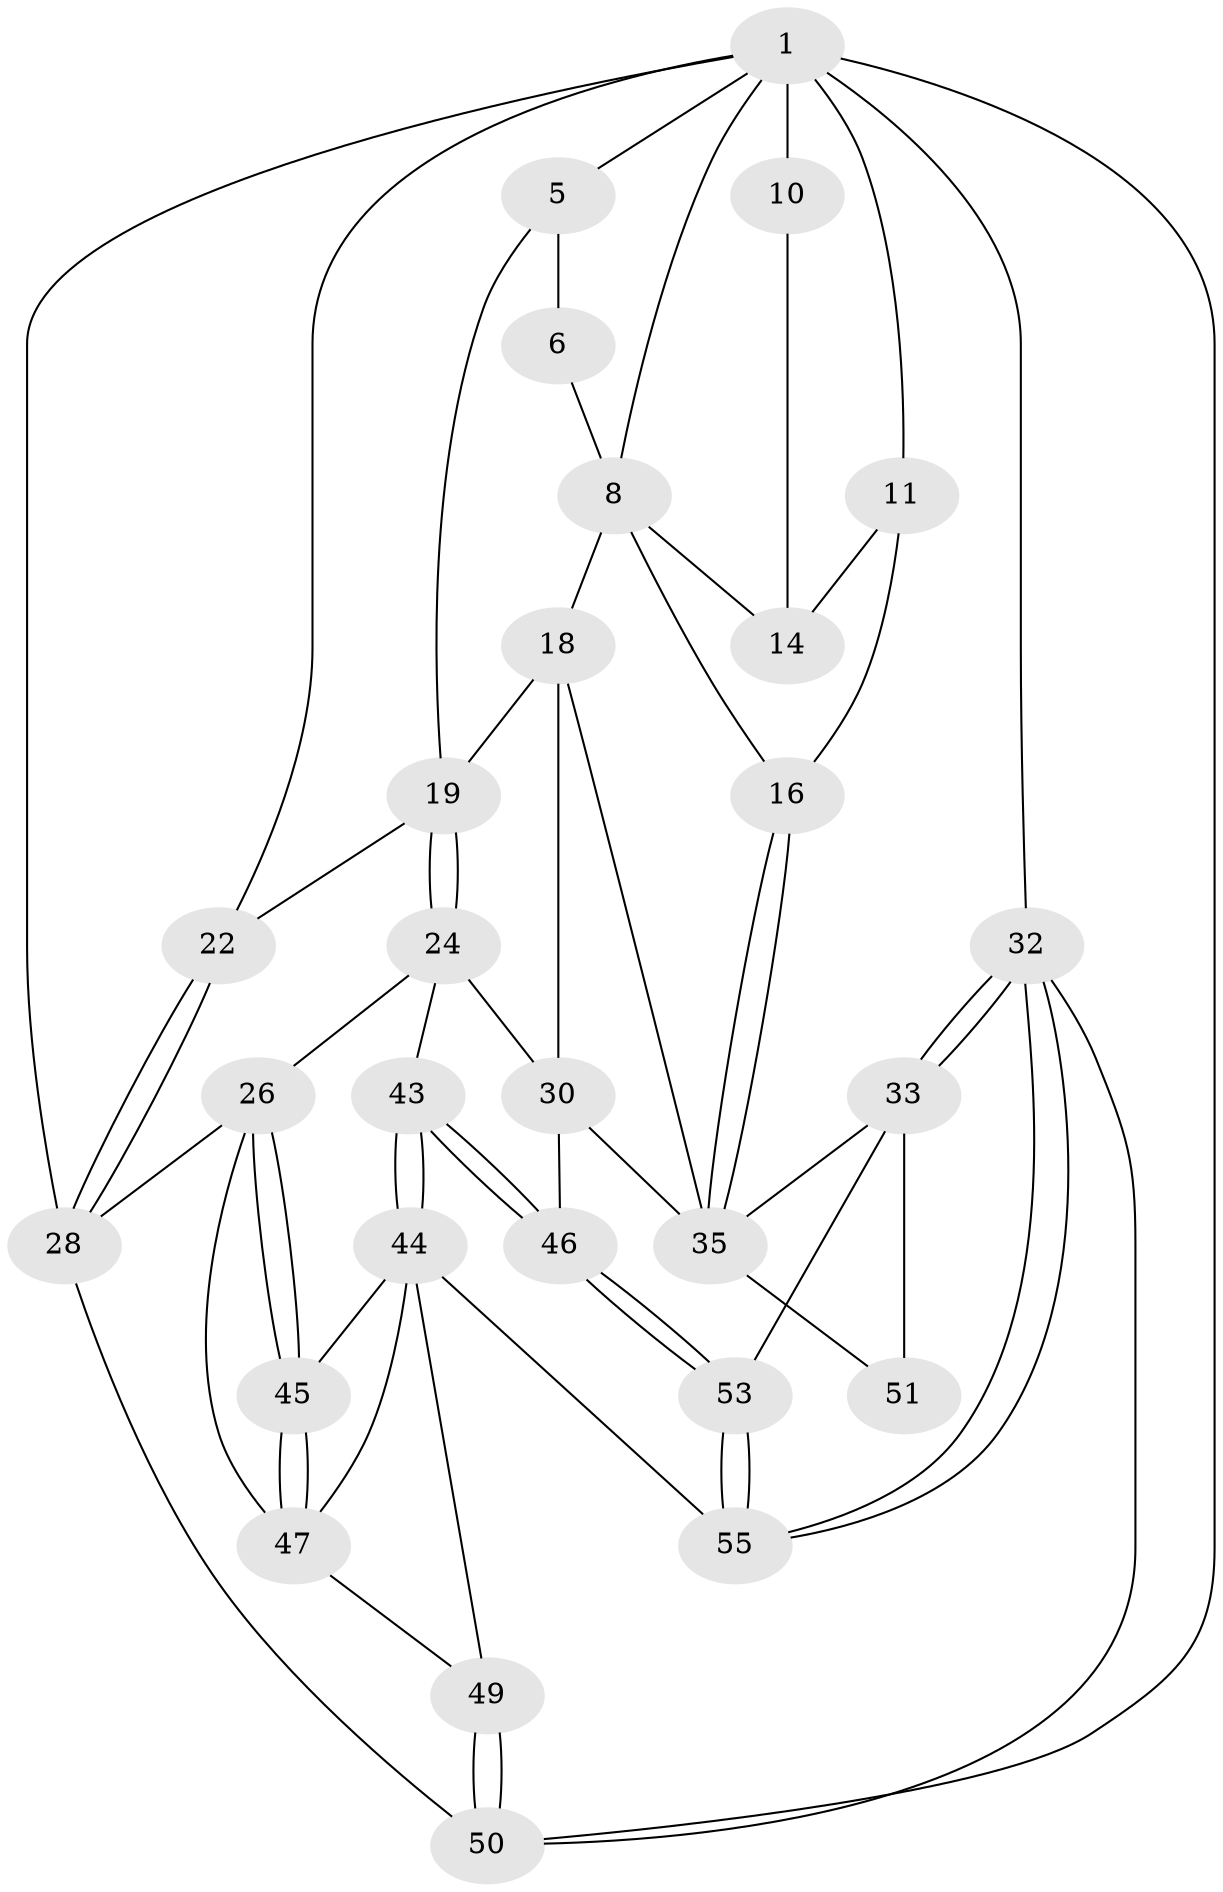 // original degree distribution, {3: 0.07142857142857142, 5: 0.4642857142857143, 6: 0.25, 4: 0.21428571428571427}
// Generated by graph-tools (version 1.1) at 2025/17/03/09/25 04:17:14]
// undirected, 28 vertices, 63 edges
graph export_dot {
graph [start="1"]
  node [color=gray90,style=filled];
  1 [pos="+0.8207082190763433+0",super="+2+7"];
  5 [pos="+0.21206495147630802+0"];
  6 [pos="+0.7910322595717224+0"];
  8 [pos="+0.7768122789771403+0.15660226253568657",super="+9+15"];
  10 [pos="+0.8881373341649459+0.09429218390477578",super="+13"];
  11 [pos="+1+0.015704178413413702",super="+12"];
  14 [pos="+0.9382826019739512+0.15160657001416372"];
  16 [pos="+1+0.4170721864628523"];
  18 [pos="+0.6015269707573605+0.21416862723124577",super="+21"];
  19 [pos="+0.44635412211763864+0.22954104246481027",super="+20"];
  22 [pos="+0.08133345641633558+0.3262069734179555"];
  24 [pos="+0.4322882787344204+0.40911837223721265",super="+25+31"];
  26 [pos="+0.3712423406912318+0.5099848394057555",super="+27"];
  28 [pos="+0.18824676816228622+0.5795928901397063",super="+36"];
  30 [pos="+0.8441696494994797+0.45591404333224783",super="+38"];
  32 [pos="+1+1"];
  33 [pos="+1+1",super="+52+34"];
  35 [pos="+1+0.49151536373825444",super="+37"];
  43 [pos="+0.5471677048213055+0.8664297866937312"];
  44 [pos="+0.4927879369305732+0.8467683360461792",super="+54"];
  45 [pos="+0.47766262788027947+0.8336891297393753"];
  46 [pos="+0.6313421115288831+0.9532981128154588"];
  47 [pos="+0.21781921017961695+0.863987905122296",super="+48"];
  49 [pos="+0+1"];
  50 [pos="+0+1"];
  51 [pos="+0.9059982187115679+0.8317981322894004"];
  53 [pos="+0.6888335592423823+1"];
  55 [pos="+0.692136257509147+1"];
  1 -- 32;
  1 -- 5;
  1 -- 10 [weight=2];
  1 -- 50;
  1 -- 22;
  1 -- 28;
  1 -- 8;
  1 -- 11;
  5 -- 6;
  5 -- 19;
  6 -- 8;
  8 -- 18 [weight=2];
  8 -- 16;
  8 -- 14;
  10 -- 14;
  11 -- 14;
  11 -- 16;
  16 -- 35;
  16 -- 35;
  18 -- 19;
  18 -- 35;
  18 -- 30;
  19 -- 24;
  19 -- 24;
  19 -- 22;
  22 -- 28;
  22 -- 28;
  24 -- 26;
  24 -- 43;
  24 -- 30 [weight=2];
  26 -- 45;
  26 -- 45;
  26 -- 28;
  26 -- 47;
  28 -- 50;
  30 -- 46;
  30 -- 35;
  32 -- 33;
  32 -- 33;
  32 -- 55;
  32 -- 55;
  32 -- 50;
  33 -- 51 [weight=2];
  33 -- 53;
  33 -- 35;
  35 -- 51;
  43 -- 44;
  43 -- 44;
  43 -- 46;
  43 -- 46;
  44 -- 45;
  44 -- 49;
  44 -- 55;
  44 -- 47;
  45 -- 47;
  45 -- 47;
  46 -- 53;
  46 -- 53;
  47 -- 49;
  49 -- 50;
  49 -- 50;
  53 -- 55;
  53 -- 55;
}
